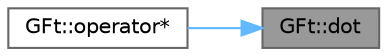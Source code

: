 digraph "GFt::dot"
{
 // LATEX_PDF_SIZE
  bgcolor="transparent";
  edge [fontname=Helvetica,fontsize=10,labelfontname=Helvetica,labelfontsize=10];
  node [fontname=Helvetica,fontsize=10,shape=box,height=0.2,width=0.4];
  rankdir="RL";
  Node1 [id="Node000001",label="GFt::dot",height=0.2,width=0.4,color="gray40", fillcolor="grey60", style="filled", fontcolor="black",tooltip="计算向量点乘"];
  Node1 -> Node2 [id="edge1_Node000001_Node000002",dir="back",color="steelblue1",style="solid",tooltip=" "];
  Node2 [id="Node000002",label="GFt::operator*",height=0.2,width=0.4,color="grey40", fillcolor="white", style="filled",URL="$group___xE5_xA4_x8D_xE5_x90_x88_xE6_x95_xB0_xE6_x8D_xAE_xE7_xB1_xBB_xE5_x9E_x8B.html#ga828fb2354ef551ea6fc25c3b929c872b",tooltip="计算向量点乘的运算符重载"];
}
